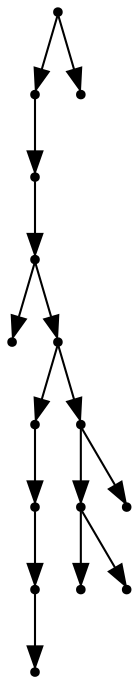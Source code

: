 digraph {
  15 [shape=point];
  13 [shape=point];
  12 [shape=point];
  11 [shape=point];
  0 [shape=point];
  10 [shape=point];
  4 [shape=point];
  3 [shape=point];
  2 [shape=point];
  1 [shape=point];
  9 [shape=point];
  7 [shape=point];
  5 [shape=point];
  6 [shape=point];
  8 [shape=point];
  14 [shape=point];
15 -> 13;
13 -> 12;
12 -> 11;
11 -> 0;
11 -> 10;
10 -> 4;
4 -> 3;
3 -> 2;
2 -> 1;
10 -> 9;
9 -> 7;
7 -> 5;
7 -> 6;
9 -> 8;
15 -> 14;
}
